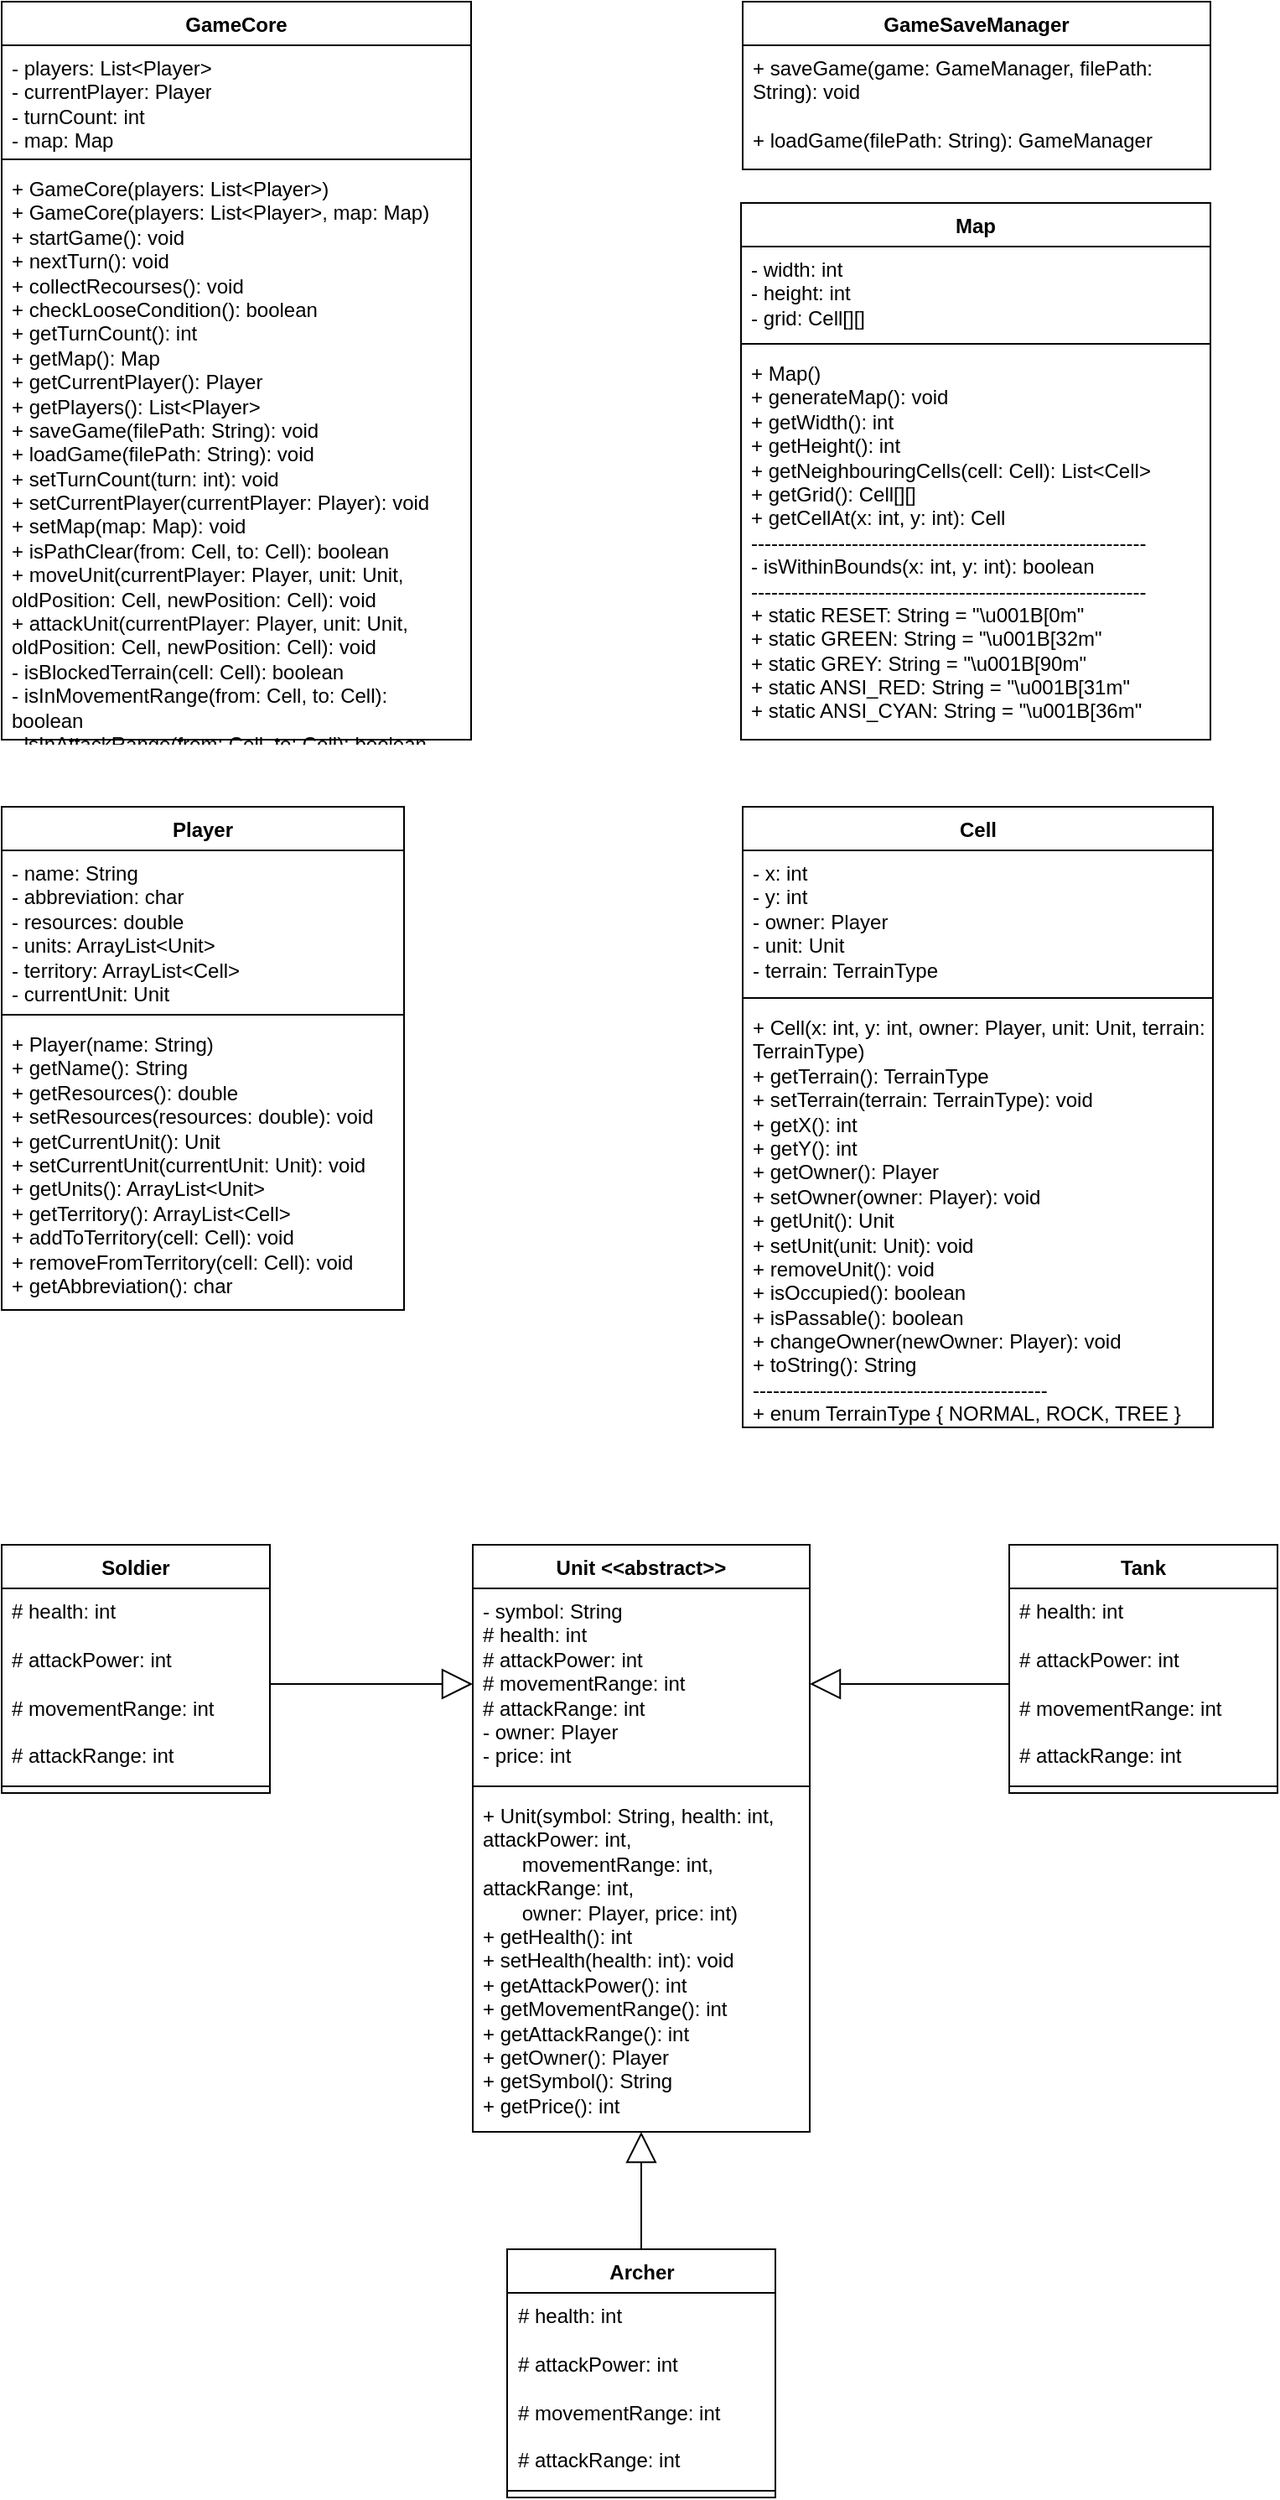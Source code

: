 <mxfile version="27.0.3">
  <diagram name="Page-1" id="b5b7bab2-c9e2-2cf4-8b2a-24fd1a2a6d21">
    <mxGraphModel dx="1426" dy="779" grid="1" gridSize="10" guides="1" tooltips="1" connect="1" arrows="1" fold="1" page="1" pageScale="1" pageWidth="827" pageHeight="1169" background="none" math="0" shadow="0">
      <root>
        <mxCell id="0" />
        <mxCell id="1" parent="0" />
        <mxCell id="MaQOb-wrhwSt_xaOqxB8-1" value="Unit &amp;lt;&amp;lt;abstract&amp;gt;&amp;gt;" style="swimlane;fontStyle=1;align=center;verticalAlign=top;childLayout=stackLayout;horizontal=1;startSize=26;horizontalStack=0;resizeParent=1;resizeParentMax=0;resizeLast=0;collapsible=1;marginBottom=0;whiteSpace=wrap;html=1;" parent="1" vertex="1">
          <mxGeometry x="320" y="960" width="201" height="350" as="geometry" />
        </mxCell>
        <mxCell id="MaQOb-wrhwSt_xaOqxB8-2" value="- symbol: String&lt;br&gt;# health: int&lt;br&gt;# attackPower: int&lt;br&gt;# movementRange: int&lt;br&gt;# attackRange: int&lt;br&gt;- owner: Player&lt;br&gt;- price: int" style="text;strokeColor=none;fillColor=none;align=left;verticalAlign=top;spacingLeft=4;spacingRight=4;overflow=hidden;rotatable=0;points=[[0,0.5],[1,0.5]];portConstraint=eastwest;whiteSpace=wrap;html=1;" parent="MaQOb-wrhwSt_xaOqxB8-1" vertex="1">
          <mxGeometry y="26" width="201" height="114" as="geometry" />
        </mxCell>
        <mxCell id="MaQOb-wrhwSt_xaOqxB8-3" value="" style="line;strokeWidth=1;fillColor=none;align=left;verticalAlign=middle;spacingTop=-1;spacingLeft=3;spacingRight=3;rotatable=0;labelPosition=right;points=[];portConstraint=eastwest;strokeColor=inherit;" parent="MaQOb-wrhwSt_xaOqxB8-1" vertex="1">
          <mxGeometry y="140" width="201" height="8" as="geometry" />
        </mxCell>
        <mxCell id="MaQOb-wrhwSt_xaOqxB8-4" value="+ Unit(symbol: String, health: int, attackPower: int, &lt;br&gt;&amp;nbsp;&amp;nbsp;&amp;nbsp;&amp;nbsp;&amp;nbsp;&amp;nbsp; movementRange: int, attackRange: int,&amp;nbsp;&lt;br&gt;&amp;nbsp;&amp;nbsp;&amp;nbsp;&amp;nbsp;&amp;nbsp;&amp;nbsp; owner: Player, price: int)&lt;br&gt;+ getHealth(): int&lt;br&gt;+ setHealth(health: int): void&lt;br&gt;+ getAttackPower(): int&lt;br&gt;+ getMovementRange(): int&lt;br&gt;+ getAttackRange(): int&lt;br&gt;+ getOwner(): Player&lt;br&gt;+ getSymbol(): String&lt;br&gt;+ getPrice(): int" style="text;strokeColor=none;fillColor=none;align=left;verticalAlign=top;spacingLeft=4;spacingRight=4;overflow=hidden;rotatable=0;points=[[0,0.5],[1,0.5]];portConstraint=eastwest;whiteSpace=wrap;html=1;" parent="MaQOb-wrhwSt_xaOqxB8-1" vertex="1">
          <mxGeometry y="148" width="201" height="202" as="geometry" />
        </mxCell>
        <mxCell id="MaQOb-wrhwSt_xaOqxB8-5" value="Soldier" style="swimlane;fontStyle=1;align=center;verticalAlign=top;childLayout=stackLayout;horizontal=1;startSize=26;horizontalStack=0;resizeParent=1;resizeParentMax=0;resizeLast=0;collapsible=1;marginBottom=0;whiteSpace=wrap;html=1;" parent="1" vertex="1">
          <mxGeometry x="39" y="960" width="160" height="148" as="geometry" />
        </mxCell>
        <mxCell id="MaQOb-wrhwSt_xaOqxB8-6" value="&lt;div&gt;# health: int&lt;/div&gt;&lt;div&gt;&lt;br&gt;&lt;/div&gt;&lt;div&gt;# attackPower: int&lt;/div&gt;&lt;div&gt;&lt;br&gt;&lt;/div&gt;&lt;div&gt;# movementRange: int&lt;/div&gt;&lt;div&gt;&lt;br&gt;&lt;/div&gt;&lt;div&gt;# attackRange: int&lt;/div&gt;" style="text;strokeColor=none;fillColor=none;align=left;verticalAlign=top;spacingLeft=4;spacingRight=4;overflow=hidden;rotatable=0;points=[[0,0.5],[1,0.5]];portConstraint=eastwest;whiteSpace=wrap;html=1;" parent="MaQOb-wrhwSt_xaOqxB8-5" vertex="1">
          <mxGeometry y="26" width="160" height="114" as="geometry" />
        </mxCell>
        <mxCell id="MaQOb-wrhwSt_xaOqxB8-7" value="" style="line;strokeWidth=1;fillColor=none;align=left;verticalAlign=middle;spacingTop=-1;spacingLeft=3;spacingRight=3;rotatable=0;labelPosition=right;points=[];portConstraint=eastwest;strokeColor=inherit;" parent="MaQOb-wrhwSt_xaOqxB8-5" vertex="1">
          <mxGeometry y="140" width="160" height="8" as="geometry" />
        </mxCell>
        <mxCell id="MaQOb-wrhwSt_xaOqxB8-9" value="" style="endArrow=block;endSize=16;endFill=0;html=1;rounded=0;exitX=1;exitY=0.5;exitDx=0;exitDy=0;entryX=0;entryY=0.5;entryDx=0;entryDy=0;" parent="1" source="MaQOb-wrhwSt_xaOqxB8-6" target="MaQOb-wrhwSt_xaOqxB8-2" edge="1">
          <mxGeometry width="160" relative="1" as="geometry">
            <mxPoint x="210.5" y="1133" as="sourcePoint" />
            <mxPoint x="441.5" y="310" as="targetPoint" />
          </mxGeometry>
        </mxCell>
        <mxCell id="MaQOb-wrhwSt_xaOqxB8-10" value="Tank" style="swimlane;fontStyle=1;align=center;verticalAlign=top;childLayout=stackLayout;horizontal=1;startSize=26;horizontalStack=0;resizeParent=1;resizeParentMax=0;resizeLast=0;collapsible=1;marginBottom=0;whiteSpace=wrap;html=1;" parent="1" vertex="1">
          <mxGeometry x="640" y="960" width="160" height="148" as="geometry" />
        </mxCell>
        <mxCell id="MaQOb-wrhwSt_xaOqxB8-11" value="&lt;div&gt;# health: int&lt;/div&gt;&lt;div&gt;&lt;br&gt;&lt;/div&gt;&lt;div&gt;# attackPower: int&lt;/div&gt;&lt;div&gt;&lt;br&gt;&lt;/div&gt;&lt;div&gt;# movementRange: int&lt;/div&gt;&lt;div&gt;&lt;br&gt;&lt;/div&gt;&lt;div&gt;# attackRange: int&lt;/div&gt;" style="text;strokeColor=none;fillColor=none;align=left;verticalAlign=top;spacingLeft=4;spacingRight=4;overflow=hidden;rotatable=0;points=[[0,0.5],[1,0.5]];portConstraint=eastwest;whiteSpace=wrap;html=1;" parent="MaQOb-wrhwSt_xaOqxB8-10" vertex="1">
          <mxGeometry y="26" width="160" height="114" as="geometry" />
        </mxCell>
        <mxCell id="MaQOb-wrhwSt_xaOqxB8-12" value="" style="line;strokeWidth=1;fillColor=none;align=left;verticalAlign=middle;spacingTop=-1;spacingLeft=3;spacingRight=3;rotatable=0;labelPosition=right;points=[];portConstraint=eastwest;strokeColor=inherit;" parent="MaQOb-wrhwSt_xaOqxB8-10" vertex="1">
          <mxGeometry y="140" width="160" height="8" as="geometry" />
        </mxCell>
        <mxCell id="MaQOb-wrhwSt_xaOqxB8-14" value="" style="endArrow=block;endSize=16;endFill=0;html=1;rounded=0;exitX=0;exitY=0.5;exitDx=0;exitDy=0;entryX=1;entryY=0.5;entryDx=0;entryDy=0;" parent="1" source="MaQOb-wrhwSt_xaOqxB8-11" target="MaQOb-wrhwSt_xaOqxB8-2" edge="1">
          <mxGeometry width="160" relative="1" as="geometry">
            <mxPoint x="650.5" y="1133" as="sourcePoint" />
            <mxPoint x="441.5" y="310" as="targetPoint" />
          </mxGeometry>
        </mxCell>
        <mxCell id="MaQOb-wrhwSt_xaOqxB8-16" value="Archer" style="swimlane;fontStyle=1;align=center;verticalAlign=top;childLayout=stackLayout;horizontal=1;startSize=26;horizontalStack=0;resizeParent=1;resizeParentMax=0;resizeLast=0;collapsible=1;marginBottom=0;whiteSpace=wrap;html=1;" parent="1" vertex="1">
          <mxGeometry x="340.5" y="1380" width="160" height="148" as="geometry" />
        </mxCell>
        <mxCell id="MaQOb-wrhwSt_xaOqxB8-17" value="&lt;div&gt;# health: int&lt;/div&gt;&lt;div&gt;&lt;br&gt;&lt;/div&gt;&lt;div&gt;# attackPower: int&lt;/div&gt;&lt;div&gt;&lt;br&gt;&lt;/div&gt;&lt;div&gt;# movementRange: int&lt;/div&gt;&lt;div&gt;&lt;br&gt;&lt;/div&gt;&lt;div&gt;# attackRange: int&lt;/div&gt;" style="text;strokeColor=none;fillColor=none;align=left;verticalAlign=top;spacingLeft=4;spacingRight=4;overflow=hidden;rotatable=0;points=[[0,0.5],[1,0.5]];portConstraint=eastwest;whiteSpace=wrap;html=1;" parent="MaQOb-wrhwSt_xaOqxB8-16" vertex="1">
          <mxGeometry y="26" width="160" height="114" as="geometry" />
        </mxCell>
        <mxCell id="MaQOb-wrhwSt_xaOqxB8-18" value="" style="line;strokeWidth=1;fillColor=none;align=left;verticalAlign=middle;spacingTop=-1;spacingLeft=3;spacingRight=3;rotatable=0;labelPosition=right;points=[];portConstraint=eastwest;strokeColor=inherit;" parent="MaQOb-wrhwSt_xaOqxB8-16" vertex="1">
          <mxGeometry y="140" width="160" height="8" as="geometry" />
        </mxCell>
        <mxCell id="MaQOb-wrhwSt_xaOqxB8-20" value="" style="endArrow=block;endSize=16;endFill=0;html=1;rounded=0;exitX=0.5;exitY=0;exitDx=0;exitDy=0;entryX=0.5;entryY=1;entryDx=0;entryDy=0;" parent="1" source="MaQOb-wrhwSt_xaOqxB8-16" target="MaQOb-wrhwSt_xaOqxB8-1" edge="1">
          <mxGeometry width="160" relative="1" as="geometry">
            <mxPoint x="431" y="1440" as="sourcePoint" />
            <mxPoint x="441.5" y="490" as="targetPoint" />
          </mxGeometry>
        </mxCell>
        <mxCell id="MaQOb-wrhwSt_xaOqxB8-21" value="Player" style="swimlane;fontStyle=1;align=center;verticalAlign=top;childLayout=stackLayout;horizontal=1;startSize=26;horizontalStack=0;resizeParent=1;resizeParentMax=0;resizeLast=0;collapsible=1;marginBottom=0;whiteSpace=wrap;html=1;" parent="1" vertex="1">
          <mxGeometry x="39" y="520" width="240" height="300" as="geometry" />
        </mxCell>
        <mxCell id="MaQOb-wrhwSt_xaOqxB8-22" value="- name: String&lt;br&gt;- abbreviation: char&lt;br&gt;- resources: double&lt;br&gt;- units: ArrayList&amp;lt;Unit&amp;gt;&lt;br&gt;- territory: ArrayList&amp;lt;Cell&amp;gt;&lt;br&gt;- currentUnit: Unit" style="text;strokeColor=none;fillColor=none;align=left;verticalAlign=top;spacingLeft=4;spacingRight=4;overflow=hidden;rotatable=0;points=[[0,0.5],[1,0.5]];portConstraint=eastwest;whiteSpace=wrap;html=1;" parent="MaQOb-wrhwSt_xaOqxB8-21" vertex="1">
          <mxGeometry y="26" width="240" height="94" as="geometry" />
        </mxCell>
        <mxCell id="MaQOb-wrhwSt_xaOqxB8-23" value="" style="line;strokeWidth=1;fillColor=none;align=left;verticalAlign=middle;spacingTop=-1;spacingLeft=3;spacingRight=3;rotatable=0;labelPosition=right;points=[];portConstraint=eastwest;strokeColor=inherit;" parent="MaQOb-wrhwSt_xaOqxB8-21" vertex="1">
          <mxGeometry y="120" width="240" height="8" as="geometry" />
        </mxCell>
        <mxCell id="MaQOb-wrhwSt_xaOqxB8-24" value="+ Player(name: String)&lt;br&gt;+ getName(): String&lt;br&gt;+ getResources(): double&lt;br&gt;+ setResources(resources: double): void&lt;br&gt;+ getCurrentUnit(): Unit&lt;br&gt;+ setCurrentUnit(currentUnit: Unit): void&lt;br&gt;+ getUnits(): ArrayList&amp;lt;Unit&amp;gt;&lt;br&gt;+ getTerritory(): ArrayList&amp;lt;Cell&amp;gt;&lt;br&gt;+ addToTerritory(cell: Cell): void&lt;br&gt;+ removeFromTerritory(cell: Cell): void&lt;br&gt;+ getAbbreviation(): char" style="text;strokeColor=none;fillColor=none;align=left;verticalAlign=top;spacingLeft=4;spacingRight=4;overflow=hidden;rotatable=0;points=[[0,0.5],[1,0.5]];portConstraint=eastwest;whiteSpace=wrap;html=1;" parent="MaQOb-wrhwSt_xaOqxB8-21" vertex="1">
          <mxGeometry y="128" width="240" height="172" as="geometry" />
        </mxCell>
        <mxCell id="MaQOb-wrhwSt_xaOqxB8-25" value="Map" style="swimlane;fontStyle=1;align=center;verticalAlign=top;childLayout=stackLayout;horizontal=1;startSize=26;horizontalStack=0;resizeParent=1;resizeParentMax=0;resizeLast=0;collapsible=1;marginBottom=0;whiteSpace=wrap;html=1;" parent="1" vertex="1">
          <mxGeometry x="480" y="160" width="280" height="320" as="geometry" />
        </mxCell>
        <mxCell id="MaQOb-wrhwSt_xaOqxB8-26" value="- width: int&lt;br&gt;- height: int&lt;br&gt;- grid: Cell[][]" style="text;strokeColor=none;fillColor=none;align=left;verticalAlign=top;spacingLeft=4;spacingRight=4;overflow=hidden;rotatable=0;points=[[0,0.5],[1,0.5]];portConstraint=eastwest;whiteSpace=wrap;html=1;" parent="MaQOb-wrhwSt_xaOqxB8-25" vertex="1">
          <mxGeometry y="26" width="280" height="54" as="geometry" />
        </mxCell>
        <mxCell id="MaQOb-wrhwSt_xaOqxB8-27" value="" style="line;strokeWidth=1;fillColor=none;align=left;verticalAlign=middle;spacingTop=-1;spacingLeft=3;spacingRight=3;rotatable=0;labelPosition=right;points=[];portConstraint=eastwest;strokeColor=inherit;" parent="MaQOb-wrhwSt_xaOqxB8-25" vertex="1">
          <mxGeometry y="80" width="280" height="8" as="geometry" />
        </mxCell>
        <mxCell id="MaQOb-wrhwSt_xaOqxB8-28" value="+ Map()&lt;br&gt;+ generateMap(): void&lt;br&gt;+ getWidth(): int&lt;br&gt;+ getHeight(): int&lt;br&gt;+ getNeighbouringCells(cell: Cell): List&amp;lt;Cell&amp;gt;&lt;br&gt;+ getGrid(): Cell[][]&lt;br&gt;+ getCellAt(x: int, y: int): Cell&lt;br&gt;-----------------------------------------------------------&lt;br&gt;- isWithinBounds(x: int, y: int): boolean&lt;br&gt;-----------------------------------------------------------&lt;br&gt;+ static RESET: String = &quot;\u001B[0m&quot;&lt;br&gt;+ static GREEN: String = &quot;\u001B[32m&quot;&lt;br&gt;+ static GREY: String = &quot;\u001B[90m&quot;&lt;br&gt;+ static ANSI_RED: String = &quot;\u001B[31m&quot;&lt;br&gt;+ static ANSI_CYAN: String = &quot;\u001B[36m&quot;" style="text;strokeColor=none;fillColor=none;align=left;verticalAlign=top;spacingLeft=4;spacingRight=4;overflow=hidden;rotatable=0;points=[[0,0.5],[1,0.5]];portConstraint=eastwest;whiteSpace=wrap;html=1;" parent="MaQOb-wrhwSt_xaOqxB8-25" vertex="1">
          <mxGeometry y="88" width="280" height="232" as="geometry" />
        </mxCell>
        <mxCell id="MaQOb-wrhwSt_xaOqxB8-29" value="Cell" style="swimlane;fontStyle=1;align=center;verticalAlign=top;childLayout=stackLayout;horizontal=1;startSize=26;horizontalStack=0;resizeParent=1;resizeParentMax=0;resizeLast=0;collapsible=1;marginBottom=0;whiteSpace=wrap;html=1;" parent="1" vertex="1">
          <mxGeometry x="481" y="520" width="280.5" height="370" as="geometry" />
        </mxCell>
        <mxCell id="MaQOb-wrhwSt_xaOqxB8-30" value="- x: int&lt;br&gt;- y: int&lt;br&gt;- owner: Player&lt;br&gt;- unit: Unit&lt;br&gt;- terrain: TerrainType" style="text;strokeColor=none;fillColor=none;align=left;verticalAlign=top;spacingLeft=4;spacingRight=4;overflow=hidden;rotatable=0;points=[[0,0.5],[1,0.5]];portConstraint=eastwest;whiteSpace=wrap;html=1;" parent="MaQOb-wrhwSt_xaOqxB8-29" vertex="1">
          <mxGeometry y="26" width="280.5" height="84" as="geometry" />
        </mxCell>
        <mxCell id="MaQOb-wrhwSt_xaOqxB8-31" value="" style="line;strokeWidth=1;fillColor=none;align=left;verticalAlign=middle;spacingTop=-1;spacingLeft=3;spacingRight=3;rotatable=0;labelPosition=right;points=[];portConstraint=eastwest;strokeColor=inherit;" parent="MaQOb-wrhwSt_xaOqxB8-29" vertex="1">
          <mxGeometry y="110" width="280.5" height="8" as="geometry" />
        </mxCell>
        <mxCell id="MaQOb-wrhwSt_xaOqxB8-32" value="+ Cell(x: int, y: int, owner: Player, unit: Unit, terrain: TerrainType)&lt;br&gt;+ getTerrain(): TerrainType&lt;br&gt;+ setTerrain(terrain: TerrainType): void&lt;br&gt;+ getX(): int&lt;br&gt;+ getY(): int&lt;br&gt;+ getOwner(): Player&lt;br&gt;+ setOwner(owner: Player): void&lt;br&gt;+ getUnit(): Unit&lt;br&gt;+ setUnit(unit: Unit): void&lt;br&gt;+ removeUnit(): void&lt;br&gt;+ isOccupied(): boolean&lt;br&gt;+ isPassable(): boolean&lt;br&gt;+ changeOwner(newOwner: Player): void&lt;br&gt;+ toString(): String&lt;br&gt;--------------------------------------------&lt;br&gt;+ enum TerrainType { NORMAL, ROCK, TREE }" style="text;strokeColor=none;fillColor=none;align=left;verticalAlign=top;spacingLeft=4;spacingRight=4;overflow=hidden;rotatable=0;points=[[0,0.5],[1,0.5]];portConstraint=eastwest;whiteSpace=wrap;html=1;" parent="MaQOb-wrhwSt_xaOqxB8-29" vertex="1">
          <mxGeometry y="118" width="280.5" height="252" as="geometry" />
        </mxCell>
        <mxCell id="MaQOb-wrhwSt_xaOqxB8-33" value="GameSaveManager" style="swimlane;fontStyle=1;align=center;verticalAlign=top;childLayout=stackLayout;horizontal=1;startSize=26;horizontalStack=0;resizeParent=1;resizeParentMax=0;resizeLast=0;collapsible=1;marginBottom=0;whiteSpace=wrap;html=1;" parent="1" vertex="1">
          <mxGeometry x="481" y="40" width="279" height="100" as="geometry" />
        </mxCell>
        <mxCell id="MaQOb-wrhwSt_xaOqxB8-34" value="&lt;div&gt;+ saveGame(game: GameManager, filePath: String): void&lt;/div&gt;&lt;div&gt;&lt;br&gt;&lt;/div&gt;+ loadGame(filePath: String): GameManager" style="text;strokeColor=none;fillColor=none;align=left;verticalAlign=top;spacingLeft=4;spacingRight=4;overflow=hidden;rotatable=0;points=[[0,0.5],[1,0.5]];portConstraint=eastwest;whiteSpace=wrap;html=1;" parent="MaQOb-wrhwSt_xaOqxB8-33" vertex="1">
          <mxGeometry y="26" width="279" height="74" as="geometry" />
        </mxCell>
        <mxCell id="MaQOb-wrhwSt_xaOqxB8-37" value="&lt;div&gt;GameCore&lt;/div&gt;&lt;div&gt;&lt;br&gt;&lt;/div&gt;" style="swimlane;fontStyle=1;align=center;verticalAlign=top;childLayout=stackLayout;horizontal=1;startSize=26;horizontalStack=0;resizeParent=1;resizeParentMax=0;resizeLast=0;collapsible=1;marginBottom=0;whiteSpace=wrap;html=1;" parent="1" vertex="1">
          <mxGeometry x="39" y="40" width="280" height="440" as="geometry" />
        </mxCell>
        <mxCell id="MaQOb-wrhwSt_xaOqxB8-38" value="- players: List&amp;lt;Player&amp;gt;&lt;br&gt;- currentPlayer: Player&lt;br&gt;- turnCount: int&lt;br&gt;- map: Map" style="text;strokeColor=none;fillColor=none;align=left;verticalAlign=top;spacingLeft=4;spacingRight=4;overflow=hidden;rotatable=0;points=[[0,0.5],[1,0.5]];portConstraint=eastwest;whiteSpace=wrap;html=1;" parent="MaQOb-wrhwSt_xaOqxB8-37" vertex="1">
          <mxGeometry y="26" width="280" height="64" as="geometry" />
        </mxCell>
        <mxCell id="MaQOb-wrhwSt_xaOqxB8-39" value="" style="line;strokeWidth=1;fillColor=none;align=left;verticalAlign=middle;spacingTop=-1;spacingLeft=3;spacingRight=3;rotatable=0;labelPosition=right;points=[];portConstraint=eastwest;strokeColor=inherit;" parent="MaQOb-wrhwSt_xaOqxB8-37" vertex="1">
          <mxGeometry y="90" width="280" height="8" as="geometry" />
        </mxCell>
        <mxCell id="MaQOb-wrhwSt_xaOqxB8-40" value="+ GameCore(players: List&amp;lt;Player&amp;gt;)&lt;br&gt;+ GameCore(players: List&amp;lt;Player&amp;gt;, map: Map)&lt;br&gt;+ startGame(): void&lt;br&gt;+ nextTurn(): void&lt;br&gt;+ collectRecourses(): void&lt;br&gt;+ checkLooseCondition(): boolean&lt;br&gt;+ getTurnCount(): int&lt;br&gt;+ getMap(): Map&lt;br&gt;+ getCurrentPlayer(): Player&lt;br&gt;+ getPlayers(): List&amp;lt;Player&amp;gt;&lt;br&gt;+ saveGame(filePath: String): void&lt;br&gt;+ loadGame(filePath: String): void&lt;br&gt;+ setTurnCount(turn: int): void&lt;br&gt;+ setCurrentPlayer(currentPlayer: Player): void&lt;br&gt;+ setMap(map: Map): void&lt;br&gt;+ isPathClear(from: Cell, to: Cell): boolean&lt;br&gt;+ moveUnit(currentPlayer: Player, unit: Unit, oldPosition: Cell, newPosition: Cell): void&lt;br&gt;+ attackUnit(currentPlayer: Player, unit: Unit, oldPosition: Cell, newPosition: Cell): void&lt;br&gt;- isBlockedTerrain(cell: Cell): boolean&lt;br&gt;- isInMovementRange(from: Cell, to: Cell): boolean&lt;br&gt;- isInAttackRange(from: Cell, to: Cell): boolean" style="text;strokeColor=none;fillColor=none;align=left;verticalAlign=top;spacingLeft=4;spacingRight=4;overflow=hidden;rotatable=0;points=[[0,0.5],[1,0.5]];portConstraint=eastwest;whiteSpace=wrap;html=1;" parent="MaQOb-wrhwSt_xaOqxB8-37" vertex="1">
          <mxGeometry y="98" width="280" height="342" as="geometry" />
        </mxCell>
      </root>
    </mxGraphModel>
  </diagram>
</mxfile>
